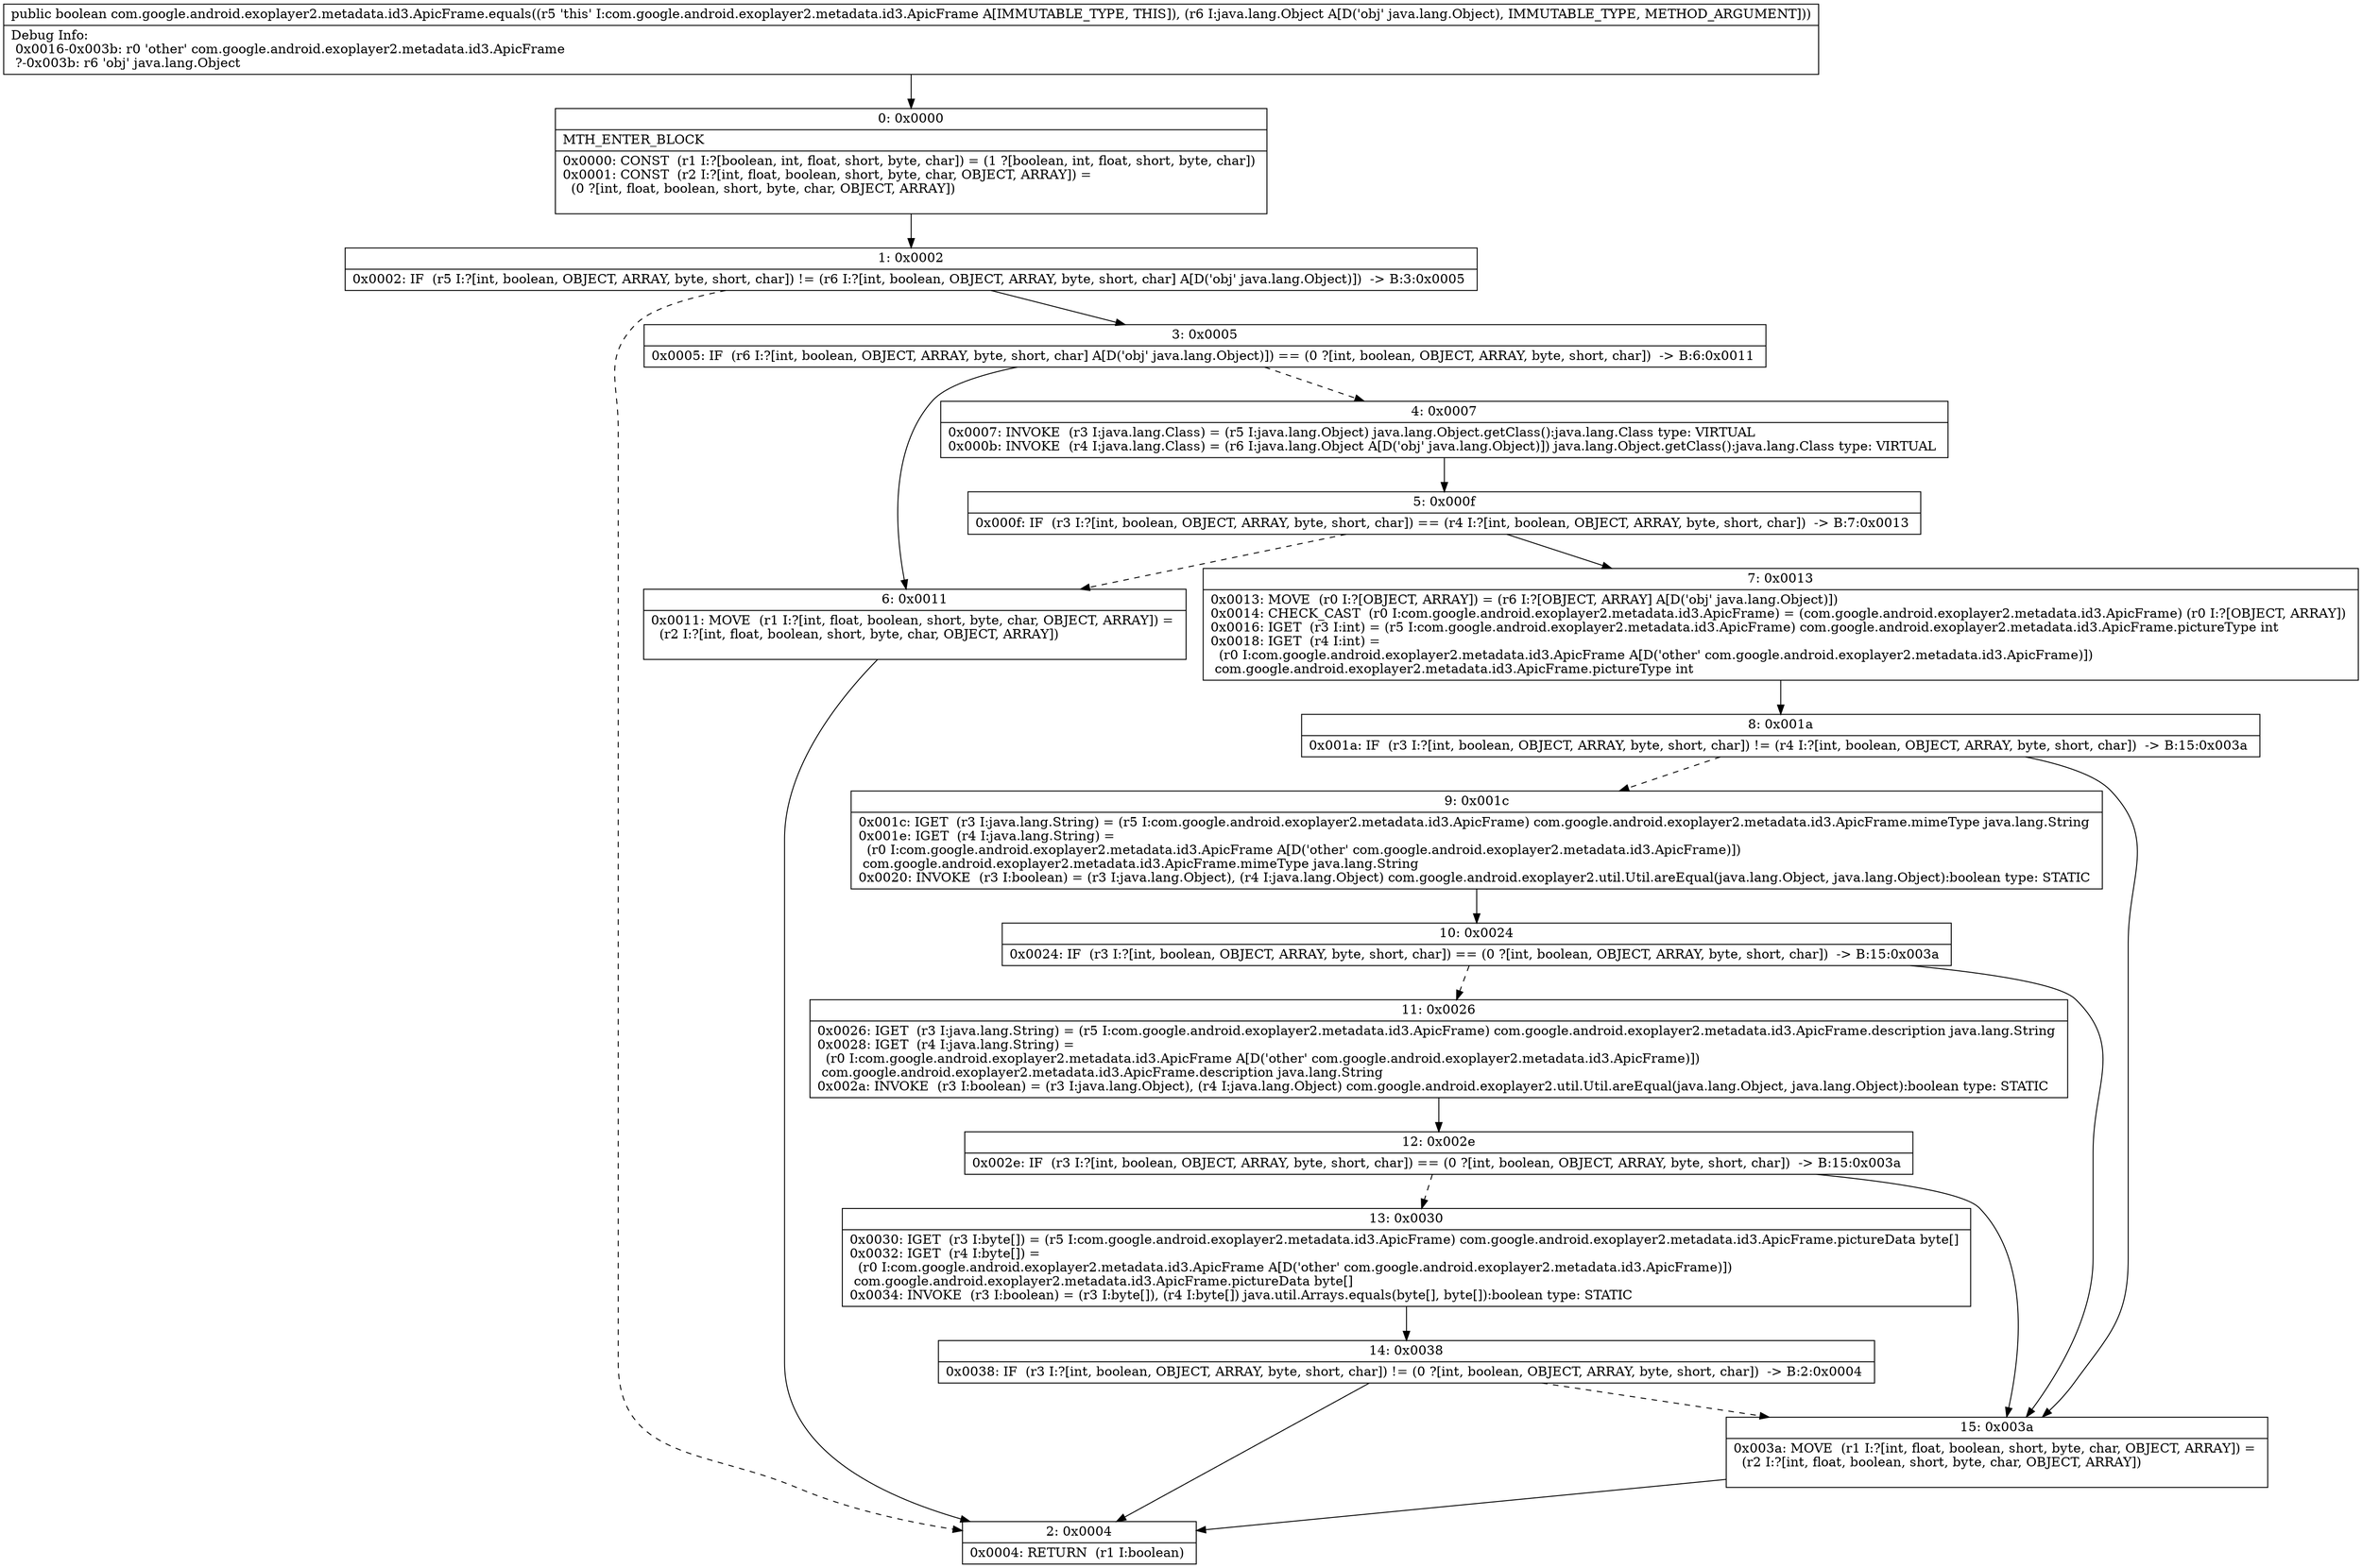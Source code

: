 digraph "CFG forcom.google.android.exoplayer2.metadata.id3.ApicFrame.equals(Ljava\/lang\/Object;)Z" {
Node_0 [shape=record,label="{0\:\ 0x0000|MTH_ENTER_BLOCK\l|0x0000: CONST  (r1 I:?[boolean, int, float, short, byte, char]) = (1 ?[boolean, int, float, short, byte, char]) \l0x0001: CONST  (r2 I:?[int, float, boolean, short, byte, char, OBJECT, ARRAY]) = \l  (0 ?[int, float, boolean, short, byte, char, OBJECT, ARRAY])\l \l}"];
Node_1 [shape=record,label="{1\:\ 0x0002|0x0002: IF  (r5 I:?[int, boolean, OBJECT, ARRAY, byte, short, char]) != (r6 I:?[int, boolean, OBJECT, ARRAY, byte, short, char] A[D('obj' java.lang.Object)])  \-\> B:3:0x0005 \l}"];
Node_2 [shape=record,label="{2\:\ 0x0004|0x0004: RETURN  (r1 I:boolean) \l}"];
Node_3 [shape=record,label="{3\:\ 0x0005|0x0005: IF  (r6 I:?[int, boolean, OBJECT, ARRAY, byte, short, char] A[D('obj' java.lang.Object)]) == (0 ?[int, boolean, OBJECT, ARRAY, byte, short, char])  \-\> B:6:0x0011 \l}"];
Node_4 [shape=record,label="{4\:\ 0x0007|0x0007: INVOKE  (r3 I:java.lang.Class) = (r5 I:java.lang.Object) java.lang.Object.getClass():java.lang.Class type: VIRTUAL \l0x000b: INVOKE  (r4 I:java.lang.Class) = (r6 I:java.lang.Object A[D('obj' java.lang.Object)]) java.lang.Object.getClass():java.lang.Class type: VIRTUAL \l}"];
Node_5 [shape=record,label="{5\:\ 0x000f|0x000f: IF  (r3 I:?[int, boolean, OBJECT, ARRAY, byte, short, char]) == (r4 I:?[int, boolean, OBJECT, ARRAY, byte, short, char])  \-\> B:7:0x0013 \l}"];
Node_6 [shape=record,label="{6\:\ 0x0011|0x0011: MOVE  (r1 I:?[int, float, boolean, short, byte, char, OBJECT, ARRAY]) = \l  (r2 I:?[int, float, boolean, short, byte, char, OBJECT, ARRAY])\l \l}"];
Node_7 [shape=record,label="{7\:\ 0x0013|0x0013: MOVE  (r0 I:?[OBJECT, ARRAY]) = (r6 I:?[OBJECT, ARRAY] A[D('obj' java.lang.Object)]) \l0x0014: CHECK_CAST  (r0 I:com.google.android.exoplayer2.metadata.id3.ApicFrame) = (com.google.android.exoplayer2.metadata.id3.ApicFrame) (r0 I:?[OBJECT, ARRAY]) \l0x0016: IGET  (r3 I:int) = (r5 I:com.google.android.exoplayer2.metadata.id3.ApicFrame) com.google.android.exoplayer2.metadata.id3.ApicFrame.pictureType int \l0x0018: IGET  (r4 I:int) = \l  (r0 I:com.google.android.exoplayer2.metadata.id3.ApicFrame A[D('other' com.google.android.exoplayer2.metadata.id3.ApicFrame)])\l com.google.android.exoplayer2.metadata.id3.ApicFrame.pictureType int \l}"];
Node_8 [shape=record,label="{8\:\ 0x001a|0x001a: IF  (r3 I:?[int, boolean, OBJECT, ARRAY, byte, short, char]) != (r4 I:?[int, boolean, OBJECT, ARRAY, byte, short, char])  \-\> B:15:0x003a \l}"];
Node_9 [shape=record,label="{9\:\ 0x001c|0x001c: IGET  (r3 I:java.lang.String) = (r5 I:com.google.android.exoplayer2.metadata.id3.ApicFrame) com.google.android.exoplayer2.metadata.id3.ApicFrame.mimeType java.lang.String \l0x001e: IGET  (r4 I:java.lang.String) = \l  (r0 I:com.google.android.exoplayer2.metadata.id3.ApicFrame A[D('other' com.google.android.exoplayer2.metadata.id3.ApicFrame)])\l com.google.android.exoplayer2.metadata.id3.ApicFrame.mimeType java.lang.String \l0x0020: INVOKE  (r3 I:boolean) = (r3 I:java.lang.Object), (r4 I:java.lang.Object) com.google.android.exoplayer2.util.Util.areEqual(java.lang.Object, java.lang.Object):boolean type: STATIC \l}"];
Node_10 [shape=record,label="{10\:\ 0x0024|0x0024: IF  (r3 I:?[int, boolean, OBJECT, ARRAY, byte, short, char]) == (0 ?[int, boolean, OBJECT, ARRAY, byte, short, char])  \-\> B:15:0x003a \l}"];
Node_11 [shape=record,label="{11\:\ 0x0026|0x0026: IGET  (r3 I:java.lang.String) = (r5 I:com.google.android.exoplayer2.metadata.id3.ApicFrame) com.google.android.exoplayer2.metadata.id3.ApicFrame.description java.lang.String \l0x0028: IGET  (r4 I:java.lang.String) = \l  (r0 I:com.google.android.exoplayer2.metadata.id3.ApicFrame A[D('other' com.google.android.exoplayer2.metadata.id3.ApicFrame)])\l com.google.android.exoplayer2.metadata.id3.ApicFrame.description java.lang.String \l0x002a: INVOKE  (r3 I:boolean) = (r3 I:java.lang.Object), (r4 I:java.lang.Object) com.google.android.exoplayer2.util.Util.areEqual(java.lang.Object, java.lang.Object):boolean type: STATIC \l}"];
Node_12 [shape=record,label="{12\:\ 0x002e|0x002e: IF  (r3 I:?[int, boolean, OBJECT, ARRAY, byte, short, char]) == (0 ?[int, boolean, OBJECT, ARRAY, byte, short, char])  \-\> B:15:0x003a \l}"];
Node_13 [shape=record,label="{13\:\ 0x0030|0x0030: IGET  (r3 I:byte[]) = (r5 I:com.google.android.exoplayer2.metadata.id3.ApicFrame) com.google.android.exoplayer2.metadata.id3.ApicFrame.pictureData byte[] \l0x0032: IGET  (r4 I:byte[]) = \l  (r0 I:com.google.android.exoplayer2.metadata.id3.ApicFrame A[D('other' com.google.android.exoplayer2.metadata.id3.ApicFrame)])\l com.google.android.exoplayer2.metadata.id3.ApicFrame.pictureData byte[] \l0x0034: INVOKE  (r3 I:boolean) = (r3 I:byte[]), (r4 I:byte[]) java.util.Arrays.equals(byte[], byte[]):boolean type: STATIC \l}"];
Node_14 [shape=record,label="{14\:\ 0x0038|0x0038: IF  (r3 I:?[int, boolean, OBJECT, ARRAY, byte, short, char]) != (0 ?[int, boolean, OBJECT, ARRAY, byte, short, char])  \-\> B:2:0x0004 \l}"];
Node_15 [shape=record,label="{15\:\ 0x003a|0x003a: MOVE  (r1 I:?[int, float, boolean, short, byte, char, OBJECT, ARRAY]) = \l  (r2 I:?[int, float, boolean, short, byte, char, OBJECT, ARRAY])\l \l}"];
MethodNode[shape=record,label="{public boolean com.google.android.exoplayer2.metadata.id3.ApicFrame.equals((r5 'this' I:com.google.android.exoplayer2.metadata.id3.ApicFrame A[IMMUTABLE_TYPE, THIS]), (r6 I:java.lang.Object A[D('obj' java.lang.Object), IMMUTABLE_TYPE, METHOD_ARGUMENT]))  | Debug Info:\l  0x0016\-0x003b: r0 'other' com.google.android.exoplayer2.metadata.id3.ApicFrame\l  ?\-0x003b: r6 'obj' java.lang.Object\l}"];
MethodNode -> Node_0;
Node_0 -> Node_1;
Node_1 -> Node_2[style=dashed];
Node_1 -> Node_3;
Node_3 -> Node_4[style=dashed];
Node_3 -> Node_6;
Node_4 -> Node_5;
Node_5 -> Node_6[style=dashed];
Node_5 -> Node_7;
Node_6 -> Node_2;
Node_7 -> Node_8;
Node_8 -> Node_9[style=dashed];
Node_8 -> Node_15;
Node_9 -> Node_10;
Node_10 -> Node_11[style=dashed];
Node_10 -> Node_15;
Node_11 -> Node_12;
Node_12 -> Node_13[style=dashed];
Node_12 -> Node_15;
Node_13 -> Node_14;
Node_14 -> Node_2;
Node_14 -> Node_15[style=dashed];
Node_15 -> Node_2;
}

